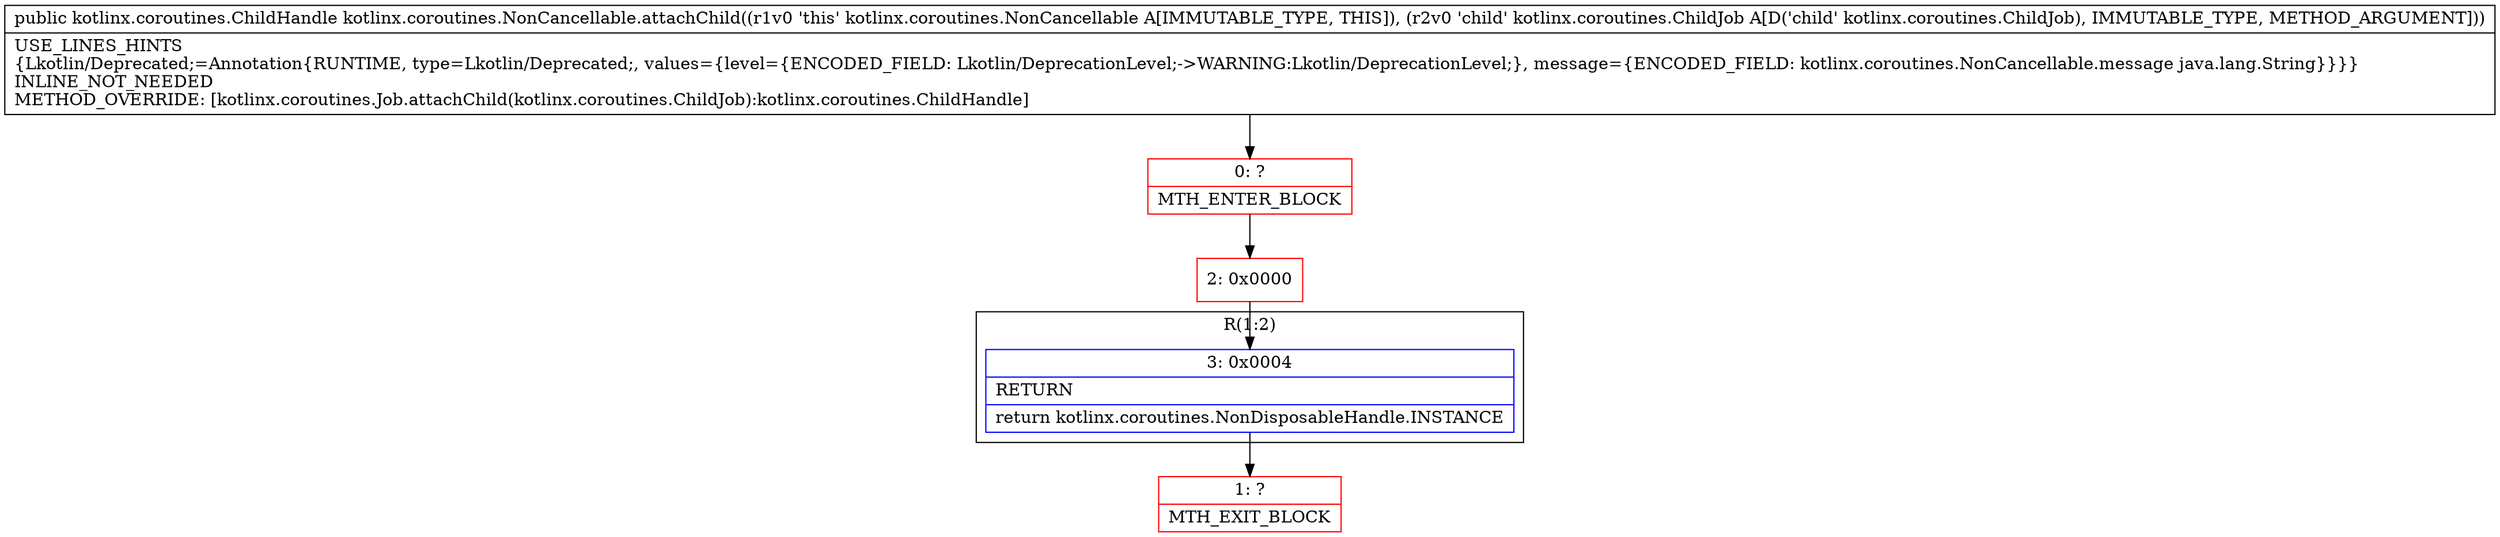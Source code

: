 digraph "CFG forkotlinx.coroutines.NonCancellable.attachChild(Lkotlinx\/coroutines\/ChildJob;)Lkotlinx\/coroutines\/ChildHandle;" {
subgraph cluster_Region_466703118 {
label = "R(1:2)";
node [shape=record,color=blue];
Node_3 [shape=record,label="{3\:\ 0x0004|RETURN\l|return kotlinx.coroutines.NonDisposableHandle.INSTANCE\l}"];
}
Node_0 [shape=record,color=red,label="{0\:\ ?|MTH_ENTER_BLOCK\l}"];
Node_2 [shape=record,color=red,label="{2\:\ 0x0000}"];
Node_1 [shape=record,color=red,label="{1\:\ ?|MTH_EXIT_BLOCK\l}"];
MethodNode[shape=record,label="{public kotlinx.coroutines.ChildHandle kotlinx.coroutines.NonCancellable.attachChild((r1v0 'this' kotlinx.coroutines.NonCancellable A[IMMUTABLE_TYPE, THIS]), (r2v0 'child' kotlinx.coroutines.ChildJob A[D('child' kotlinx.coroutines.ChildJob), IMMUTABLE_TYPE, METHOD_ARGUMENT]))  | USE_LINES_HINTS\l\{Lkotlin\/Deprecated;=Annotation\{RUNTIME, type=Lkotlin\/Deprecated;, values=\{level=\{ENCODED_FIELD: Lkotlin\/DeprecationLevel;\-\>WARNING:Lkotlin\/DeprecationLevel;\}, message=\{ENCODED_FIELD: kotlinx.coroutines.NonCancellable.message java.lang.String\}\}\}\}\lINLINE_NOT_NEEDED\lMETHOD_OVERRIDE: [kotlinx.coroutines.Job.attachChild(kotlinx.coroutines.ChildJob):kotlinx.coroutines.ChildHandle]\l}"];
MethodNode -> Node_0;Node_3 -> Node_1;
Node_0 -> Node_2;
Node_2 -> Node_3;
}

